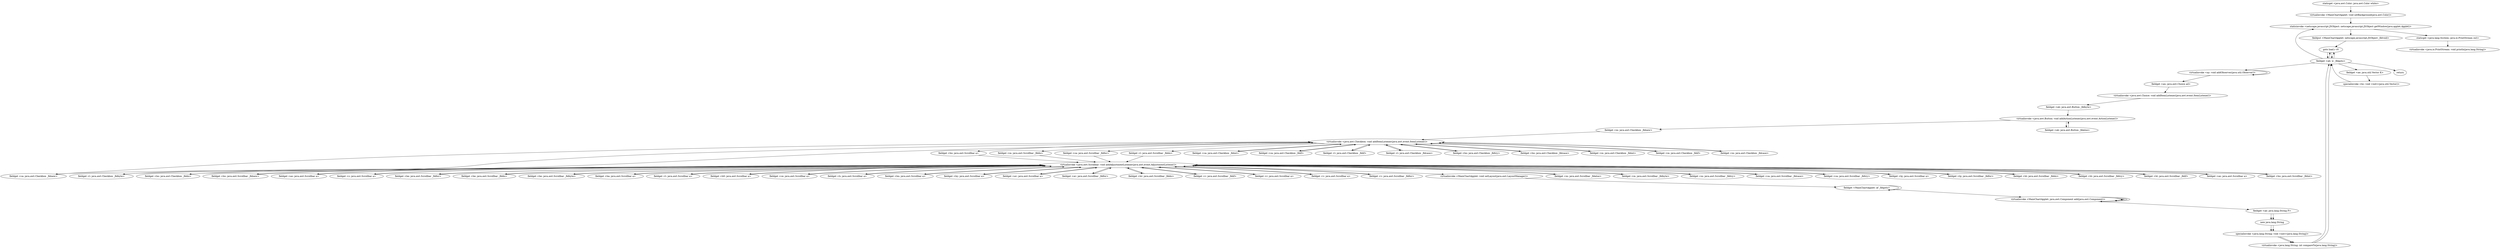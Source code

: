 digraph "" {
"staticget <java.awt.Color: java.awt.Color white>";
 "staticget <java.awt.Color: java.awt.Color white>"->"virtualinvoke <MainChartApplet: void setBackground(java.awt.Color)>";
 "virtualinvoke <MainChartApplet: void setBackground(java.awt.Color)>"->"staticinvoke <netscape.javascript.JSObject: netscape.javascript.JSObject getWindow(java.applet.Applet)>";
 "staticinvoke <netscape.javascript.JSObject: netscape.javascript.JSObject getWindow(java.applet.Applet)>"->"fieldput <MainChartApplet: netscape.javascript.JSObject _fldvoid>";
 "fieldput <MainChartApplet: netscape.javascript.JSObject _fldvoid>"->"goto load.r r0";
 "goto load.r r0"->"fieldget <ab: w _fldgoto>";
 "fieldget <ab: w _fldgoto>"->"virtualinvoke <ay: void addObserver(java.util.Observer)>";
 "virtualinvoke <ay: void addObserver(java.util.Observer)>"->"virtualinvoke <ay: void addObserver(java.util.Observer)>";
 "virtualinvoke <ay: void addObserver(java.util.Observer)>"->"fieldget <an: java.awt.Choice ad>";
 "fieldget <an: java.awt.Choice ad>"->"virtualinvoke <java.awt.Choice: void addItemListener(java.awt.event.ItemListener)>";
 "virtualinvoke <java.awt.Choice: void addItemListener(java.awt.event.ItemListener)>"->"fieldget <ab: java.awt.Button _fldbyte>";
 "fieldget <ab: java.awt.Button _fldbyte>"->"virtualinvoke <java.awt.Button: void addActionListener(java.awt.event.ActionListener)>";
 "virtualinvoke <java.awt.Button: void addActionListener(java.awt.event.ActionListener)>"->"fieldget <ab: java.awt.Button _fldelse>";
 "fieldget <ab: java.awt.Button _fldelse>"->"virtualinvoke <java.awt.Button: void addActionListener(java.awt.event.ActionListener)>";
 "virtualinvoke <java.awt.Button: void addActionListener(java.awt.event.ActionListener)>"->"fieldget <m: java.awt.Checkbox _fldnew>";
 "fieldget <m: java.awt.Checkbox _fldnew>"->"virtualinvoke <java.awt.Checkbox: void addItemListener(java.awt.event.ItemListener)>";
 "virtualinvoke <java.awt.Checkbox: void addItemListener(java.awt.event.ItemListener)>"->"fieldget <m: java.awt.Checkbox _fldint>";
 "fieldget <m: java.awt.Checkbox _fldint>"->"virtualinvoke <java.awt.Checkbox: void addItemListener(java.awt.event.ItemListener)>";
 "virtualinvoke <java.awt.Checkbox: void addItemListener(java.awt.event.ItemListener)>"->"fieldget <m: java.awt.Checkbox _fldif>";
 "fieldget <m: java.awt.Checkbox _fldif>"->"virtualinvoke <java.awt.Checkbox: void addItemListener(java.awt.event.ItemListener)>";
 "virtualinvoke <java.awt.Checkbox: void addItemListener(java.awt.event.ItemListener)>"->"fieldget <m: java.awt.Checkbox _fldcase>";
 "fieldget <m: java.awt.Checkbox _fldcase>"->"virtualinvoke <java.awt.Checkbox: void addItemListener(java.awt.event.ItemListener)>";
 "virtualinvoke <java.awt.Checkbox: void addItemListener(java.awt.event.ItemListener)>"->"fieldget <m: java.awt.Scrollbar _flddo>";
 "fieldget <m: java.awt.Scrollbar _flddo>"->"virtualinvoke <java.awt.Scrollbar: void addAdjustmentListener(java.awt.event.AdjustmentListener)>";
 "virtualinvoke <java.awt.Scrollbar: void addAdjustmentListener(java.awt.event.AdjustmentListener)>"->"fieldget <m: java.awt.Scrollbar _fldelse>";
 "fieldget <m: java.awt.Scrollbar _fldelse>"->"virtualinvoke <java.awt.Scrollbar: void addAdjustmentListener(java.awt.event.AdjustmentListener)>";
 "virtualinvoke <java.awt.Scrollbar: void addAdjustmentListener(java.awt.event.AdjustmentListener)>"->"fieldget <m: java.awt.Scrollbar _fldbyte>";
 "fieldget <m: java.awt.Scrollbar _fldbyte>"->"virtualinvoke <java.awt.Scrollbar: void addAdjustmentListener(java.awt.event.AdjustmentListener)>";
 "virtualinvoke <java.awt.Scrollbar: void addAdjustmentListener(java.awt.event.AdjustmentListener)>"->"fieldget <m: java.awt.Scrollbar _fldtry>";
 "fieldget <m: java.awt.Scrollbar _fldtry>"->"virtualinvoke <java.awt.Scrollbar: void addAdjustmentListener(java.awt.event.AdjustmentListener)>";
 "virtualinvoke <java.awt.Scrollbar: void addAdjustmentListener(java.awt.event.AdjustmentListener)>"->"fieldget <ca: java.awt.Checkbox _fldnew>";
 "fieldget <ca: java.awt.Checkbox _fldnew>"->"virtualinvoke <java.awt.Checkbox: void addItemListener(java.awt.event.ItemListener)>";
 "virtualinvoke <java.awt.Checkbox: void addItemListener(java.awt.event.ItemListener)>"->"fieldget <ca: java.awt.Checkbox _fldint>";
 "fieldget <ca: java.awt.Checkbox _fldint>"->"virtualinvoke <java.awt.Checkbox: void addItemListener(java.awt.event.ItemListener)>";
 "virtualinvoke <java.awt.Checkbox: void addItemListener(java.awt.event.ItemListener)>"->"fieldget <ca: java.awt.Checkbox _fldif>";
 "fieldget <ca: java.awt.Checkbox _fldif>"->"virtualinvoke <java.awt.Checkbox: void addItemListener(java.awt.event.ItemListener)>";
 "virtualinvoke <java.awt.Checkbox: void addItemListener(java.awt.event.ItemListener)>"->"fieldget <ca: java.awt.Scrollbar _fldfor>";
 "fieldget <ca: java.awt.Scrollbar _fldfor>"->"virtualinvoke <java.awt.Scrollbar: void addAdjustmentListener(java.awt.event.AdjustmentListener)>";
 "virtualinvoke <java.awt.Scrollbar: void addAdjustmentListener(java.awt.event.AdjustmentListener)>"->"fieldget <ca: java.awt.Scrollbar _fldcase>";
 "fieldget <ca: java.awt.Scrollbar _fldcase>"->"virtualinvoke <java.awt.Scrollbar: void addAdjustmentListener(java.awt.event.AdjustmentListener)>";
 "virtualinvoke <java.awt.Scrollbar: void addAdjustmentListener(java.awt.event.AdjustmentListener)>"->"fieldget <ca: java.awt.Scrollbar _fldtry>";
 "fieldget <ca: java.awt.Scrollbar _fldtry>"->"virtualinvoke <java.awt.Scrollbar: void addAdjustmentListener(java.awt.event.AdjustmentListener)>";
 "virtualinvoke <java.awt.Scrollbar: void addAdjustmentListener(java.awt.event.AdjustmentListener)>"->"fieldget <bj: java.awt.Scrollbar a>";
 "fieldget <bj: java.awt.Scrollbar a>"->"virtualinvoke <java.awt.Scrollbar: void addAdjustmentListener(java.awt.event.AdjustmentListener)>";
 "virtualinvoke <java.awt.Scrollbar: void addAdjustmentListener(java.awt.event.AdjustmentListener)>"->"fieldget <bj: java.awt.Scrollbar _fldfor>";
 "fieldget <bj: java.awt.Scrollbar _fldfor>"->"virtualinvoke <java.awt.Scrollbar: void addAdjustmentListener(java.awt.event.AdjustmentListener)>";
 "virtualinvoke <java.awt.Scrollbar: void addAdjustmentListener(java.awt.event.AdjustmentListener)>"->"fieldget <bl: java.awt.Scrollbar _flddo>";
 "fieldget <bl: java.awt.Scrollbar _flddo>"->"virtualinvoke <java.awt.Scrollbar: void addAdjustmentListener(java.awt.event.AdjustmentListener)>";
 "virtualinvoke <java.awt.Scrollbar: void addAdjustmentListener(java.awt.event.AdjustmentListener)>"->"fieldget <bl: java.awt.Scrollbar _fldtry>";
 "fieldget <bl: java.awt.Scrollbar _fldtry>"->"virtualinvoke <java.awt.Scrollbar: void addAdjustmentListener(java.awt.event.AdjustmentListener)>";
 "virtualinvoke <java.awt.Scrollbar: void addAdjustmentListener(java.awt.event.AdjustmentListener)>"->"fieldget <bl: java.awt.Scrollbar _fldif>";
 "fieldget <bl: java.awt.Scrollbar _fldif>"->"virtualinvoke <java.awt.Scrollbar: void addAdjustmentListener(java.awt.event.AdjustmentListener)>";
 "virtualinvoke <java.awt.Scrollbar: void addAdjustmentListener(java.awt.event.AdjustmentListener)>"->"fieldget <l: java.awt.Checkbox _fldbyte>";
 "fieldget <l: java.awt.Checkbox _fldbyte>"->"virtualinvoke <java.awt.Checkbox: void addItemListener(java.awt.event.ItemListener)>";
 "virtualinvoke <java.awt.Checkbox: void addItemListener(java.awt.event.ItemListener)>"->"fieldget <l: java.awt.Checkbox _fldif>";
 "fieldget <l: java.awt.Checkbox _fldif>"->"virtualinvoke <java.awt.Checkbox: void addItemListener(java.awt.event.ItemListener)>";
 "virtualinvoke <java.awt.Checkbox: void addItemListener(java.awt.event.ItemListener)>"->"fieldget <l: java.awt.Checkbox _fldcase>";
 "fieldget <l: java.awt.Checkbox _fldcase>"->"virtualinvoke <java.awt.Checkbox: void addItemListener(java.awt.event.ItemListener)>";
 "virtualinvoke <java.awt.Checkbox: void addItemListener(java.awt.event.ItemListener)>"->"fieldget <l: java.awt.Scrollbar _flddo>";
 "fieldget <l: java.awt.Scrollbar _flddo>"->"virtualinvoke <java.awt.Scrollbar: void addAdjustmentListener(java.awt.event.AdjustmentListener)>";
 "virtualinvoke <java.awt.Scrollbar: void addAdjustmentListener(java.awt.event.AdjustmentListener)>"->"fieldget <ax: java.awt.Scrollbar a>";
 "fieldget <ax: java.awt.Scrollbar a>"->"virtualinvoke <java.awt.Scrollbar: void addAdjustmentListener(java.awt.event.AdjustmentListener)>";
 "virtualinvoke <java.awt.Scrollbar: void addAdjustmentListener(java.awt.event.AdjustmentListener)>"->"fieldget <bo: java.awt.Checkbox _flddo>";
 "fieldget <bo: java.awt.Checkbox _flddo>"->"virtualinvoke <java.awt.Checkbox: void addItemListener(java.awt.event.ItemListener)>";
 "virtualinvoke <java.awt.Checkbox: void addItemListener(java.awt.event.ItemListener)>"->"fieldget <bo: java.awt.Checkbox _fldtry>";
 "fieldget <bo: java.awt.Checkbox _fldtry>"->"virtualinvoke <java.awt.Checkbox: void addItemListener(java.awt.event.ItemListener)>";
 "virtualinvoke <java.awt.Checkbox: void addItemListener(java.awt.event.ItemListener)>"->"fieldget <bo: java.awt.Checkbox _fldcase>";
 "fieldget <bo: java.awt.Checkbox _fldcase>"->"virtualinvoke <java.awt.Checkbox: void addItemListener(java.awt.event.ItemListener)>";
 "virtualinvoke <java.awt.Checkbox: void addItemListener(java.awt.event.ItemListener)>"->"fieldget <bo: java.awt.Scrollbar a>";
 "fieldget <bo: java.awt.Scrollbar a>"->"virtualinvoke <java.awt.Scrollbar: void addAdjustmentListener(java.awt.event.AdjustmentListener)>";
 "virtualinvoke <java.awt.Scrollbar: void addAdjustmentListener(java.awt.event.AdjustmentListener)>"->"fieldget <bo: java.awt.Scrollbar _fldint>";
 "fieldget <bo: java.awt.Scrollbar _fldint>"->"virtualinvoke <java.awt.Scrollbar: void addAdjustmentListener(java.awt.event.AdjustmentListener)>";
 "virtualinvoke <java.awt.Scrollbar: void addAdjustmentListener(java.awt.event.AdjustmentListener)>"->"fieldget <bo: java.awt.Scrollbar _fldnew>";
 "fieldget <bo: java.awt.Scrollbar _fldnew>"->"virtualinvoke <java.awt.Scrollbar: void addAdjustmentListener(java.awt.event.AdjustmentListener)>";
 "virtualinvoke <java.awt.Scrollbar: void addAdjustmentListener(java.awt.event.AdjustmentListener)>"->"fieldget <ao: java.awt.Scrollbar a>";
 "fieldget <ao: java.awt.Scrollbar a>"->"virtualinvoke <java.awt.Scrollbar: void addAdjustmentListener(java.awt.event.AdjustmentListener)>";
 "virtualinvoke <java.awt.Scrollbar: void addAdjustmentListener(java.awt.event.AdjustmentListener)>"->"fieldget <z: java.awt.Scrollbar a>";
 "fieldget <z: java.awt.Scrollbar a>"->"virtualinvoke <java.awt.Scrollbar: void addAdjustmentListener(java.awt.event.AdjustmentListener)>";
 "virtualinvoke <java.awt.Scrollbar: void addAdjustmentListener(java.awt.event.AdjustmentListener)>"->"fieldget <be: java.awt.Scrollbar _fldfor>";
 "fieldget <be: java.awt.Scrollbar _fldfor>"->"virtualinvoke <java.awt.Scrollbar: void addAdjustmentListener(java.awt.event.AdjustmentListener)>";
 "virtualinvoke <java.awt.Scrollbar: void addAdjustmentListener(java.awt.event.AdjustmentListener)>"->"fieldget <be: java.awt.Scrollbar _flddo>";
 "fieldget <be: java.awt.Scrollbar _flddo>"->"virtualinvoke <java.awt.Scrollbar: void addAdjustmentListener(java.awt.event.AdjustmentListener)>";
 "virtualinvoke <java.awt.Scrollbar: void addAdjustmentListener(java.awt.event.AdjustmentListener)>"->"fieldget <be: java.awt.Scrollbar _fldbyte>";
 "fieldget <be: java.awt.Scrollbar _fldbyte>"->"virtualinvoke <java.awt.Scrollbar: void addAdjustmentListener(java.awt.event.AdjustmentListener)>";
 "virtualinvoke <java.awt.Scrollbar: void addAdjustmentListener(java.awt.event.AdjustmentListener)>"->"fieldget <ba: java.awt.Scrollbar a>";
 "fieldget <ba: java.awt.Scrollbar a>"->"virtualinvoke <java.awt.Scrollbar: void addAdjustmentListener(java.awt.event.AdjustmentListener)>";
 "virtualinvoke <java.awt.Scrollbar: void addAdjustmentListener(java.awt.event.AdjustmentListener)>"->"fieldget <t: java.awt.Scrollbar a>";
 "fieldget <t: java.awt.Scrollbar a>"->"virtualinvoke <java.awt.Scrollbar: void addAdjustmentListener(java.awt.event.AdjustmentListener)>";
 "virtualinvoke <java.awt.Scrollbar: void addAdjustmentListener(java.awt.event.AdjustmentListener)>"->"fieldget <b0: java.awt.Scrollbar a>";
 "fieldget <b0: java.awt.Scrollbar a>"->"virtualinvoke <java.awt.Scrollbar: void addAdjustmentListener(java.awt.event.AdjustmentListener)>";
 "virtualinvoke <java.awt.Scrollbar: void addAdjustmentListener(java.awt.event.AdjustmentListener)>"->"fieldget <ce: java.awt.Scrollbar a>";
 "fieldget <ce: java.awt.Scrollbar a>"->"virtualinvoke <java.awt.Scrollbar: void addAdjustmentListener(java.awt.event.AdjustmentListener)>";
 "virtualinvoke <java.awt.Scrollbar: void addAdjustmentListener(java.awt.event.AdjustmentListener)>"->"fieldget <h: java.awt.Scrollbar a>";
 "fieldget <h: java.awt.Scrollbar a>"->"virtualinvoke <java.awt.Scrollbar: void addAdjustmentListener(java.awt.event.AdjustmentListener)>";
 "virtualinvoke <java.awt.Scrollbar: void addAdjustmentListener(java.awt.event.AdjustmentListener)>"->"fieldget <bn: java.awt.Scrollbar a>";
 "fieldget <bn: java.awt.Scrollbar a>"->"virtualinvoke <java.awt.Scrollbar: void addAdjustmentListener(java.awt.event.AdjustmentListener)>";
 "virtualinvoke <java.awt.Scrollbar: void addAdjustmentListener(java.awt.event.AdjustmentListener)>"->"fieldget <by: java.awt.Scrollbar a>";
 "fieldget <by: java.awt.Scrollbar a>"->"virtualinvoke <java.awt.Scrollbar: void addAdjustmentListener(java.awt.event.AdjustmentListener)>";
 "virtualinvoke <java.awt.Scrollbar: void addAdjustmentListener(java.awt.event.AdjustmentListener)>"->"fieldget <av: java.awt.Scrollbar a>";
 "fieldget <av: java.awt.Scrollbar a>"->"virtualinvoke <java.awt.Scrollbar: void addAdjustmentListener(java.awt.event.AdjustmentListener)>";
 "virtualinvoke <java.awt.Scrollbar: void addAdjustmentListener(java.awt.event.AdjustmentListener)>"->"fieldget <av: java.awt.Scrollbar _fldfor>";
 "fieldget <av: java.awt.Scrollbar _fldfor>"->"virtualinvoke <java.awt.Scrollbar: void addAdjustmentListener(java.awt.event.AdjustmentListener)>";
 "virtualinvoke <java.awt.Scrollbar: void addAdjustmentListener(java.awt.event.AdjustmentListener)>"->"fieldget <br: java.awt.Scrollbar _flddo>";
 "fieldget <br: java.awt.Scrollbar _flddo>"->"virtualinvoke <java.awt.Scrollbar: void addAdjustmentListener(java.awt.event.AdjustmentListener)>";
 "virtualinvoke <java.awt.Scrollbar: void addAdjustmentListener(java.awt.event.AdjustmentListener)>"->"fieldget <r: java.awt.Scrollbar _fldif>";
 "fieldget <r: java.awt.Scrollbar _fldif>"->"virtualinvoke <java.awt.Scrollbar: void addAdjustmentListener(java.awt.event.AdjustmentListener)>";
 "virtualinvoke <java.awt.Scrollbar: void addAdjustmentListener(java.awt.event.AdjustmentListener)>"->"fieldget <r: java.awt.Scrollbar a>";
 "fieldget <r: java.awt.Scrollbar a>"->"virtualinvoke <java.awt.Scrollbar: void addAdjustmentListener(java.awt.event.AdjustmentListener)>";
 "virtualinvoke <java.awt.Scrollbar: void addAdjustmentListener(java.awt.event.AdjustmentListener)>"->"fieldget <v: java.awt.Scrollbar a>";
 "fieldget <v: java.awt.Scrollbar a>"->"virtualinvoke <java.awt.Scrollbar: void addAdjustmentListener(java.awt.event.AdjustmentListener)>";
 "virtualinvoke <java.awt.Scrollbar: void addAdjustmentListener(java.awt.event.AdjustmentListener)>"->"fieldget <v: java.awt.Scrollbar _fldfor>";
 "fieldget <v: java.awt.Scrollbar _fldfor>"->"virtualinvoke <java.awt.Scrollbar: void addAdjustmentListener(java.awt.event.AdjustmentListener)>";
 "virtualinvoke <java.awt.Scrollbar: void addAdjustmentListener(java.awt.event.AdjustmentListener)>"->"virtualinvoke <MainChartApplet: void setLayout(java.awt.LayoutManager)>";
 "virtualinvoke <MainChartApplet: void setLayout(java.awt.LayoutManager)>"->"fieldget <MainChartApplet: af _fldgoto>";
 "fieldget <MainChartApplet: af _fldgoto>"->"fieldget <MainChartApplet: af _fldgoto>";
 "fieldget <MainChartApplet: af _fldgoto>"->"virtualinvoke <MainChartApplet: java.awt.Component add(java.awt.Component)>";
 "virtualinvoke <MainChartApplet: java.awt.Component add(java.awt.Component)>"->"virtualinvoke <MainChartApplet: java.awt.Component add(java.awt.Component)>";
 "virtualinvoke <MainChartApplet: java.awt.Component add(java.awt.Component)>"->"virtualinvoke <MainChartApplet: java.awt.Component add(java.awt.Component)>";
 "virtualinvoke <MainChartApplet: java.awt.Component add(java.awt.Component)>"->"virtualinvoke <MainChartApplet: java.awt.Component add(java.awt.Component)>";
 "virtualinvoke <MainChartApplet: java.awt.Component add(java.awt.Component)>"->"fieldget <ae: java.lang.String P>";
 "fieldget <ae: java.lang.String P>"->"new java.lang.String";
 "new java.lang.String"->"specialinvoke <java.lang.String: void <init>(java.lang.String)>";
 "specialinvoke <java.lang.String: void <init>(java.lang.String)>"->"virtualinvoke <java.lang.String: int compareTo(java.lang.String)>";
 "virtualinvoke <java.lang.String: int compareTo(java.lang.String)>"->"fieldget <ab: w _fldgoto>";
 "fieldget <ab: w _fldgoto>"->"goto load.r r0";
 "goto load.r r0"->"fieldget <ab: w _fldgoto>";
 "fieldget <ab: w _fldgoto>"->"fieldget <ae: java.util.Vector K>";
 "fieldget <ae: java.util.Vector K>"->"specialinvoke <bc: void <init>(java.util.Vector)>";
 "specialinvoke <bc: void <init>(java.util.Vector)>"->"fieldget <ab: w _fldgoto>";
 "fieldget <ab: w _fldgoto>"->"return";
"fieldget <ae: java.lang.String P>";
 "fieldget <ae: java.lang.String P>"->"new java.lang.String";
 "new java.lang.String"->"specialinvoke <java.lang.String: void <init>(java.lang.String)>";
 "specialinvoke <java.lang.String: void <init>(java.lang.String)>"->"virtualinvoke <java.lang.String: int compareTo(java.lang.String)>";
 "virtualinvoke <java.lang.String: int compareTo(java.lang.String)>"->"fieldget <ab: w _fldgoto>";
 "fieldget <ab: w _fldgoto>"->"goto load.r r0";
"fieldget <ab: w _fldgoto>";
 "fieldget <ab: w _fldgoto>"-> "staticinvoke <netscape.javascript.JSObject: netscape.javascript.JSObject getWindow(java.applet.Applet)>"->"staticget <java.lang.System: java.io.PrintStream out>";
 "staticget <java.lang.System: java.io.PrintStream out>"->"virtualinvoke <java.io.PrintStream: void println(java.lang.String)>";
}
